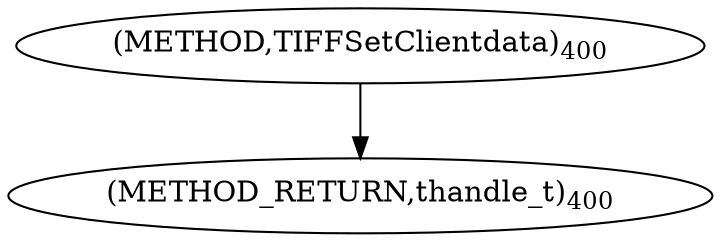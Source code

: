 digraph "TIFFSetClientdata" {  
"8661" [label = <(METHOD,TIFFSetClientdata)<SUB>400</SUB>> ]
"8664" [label = <(METHOD_RETURN,thandle_t)<SUB>400</SUB>> ]
  "8661" -> "8664" 
}
